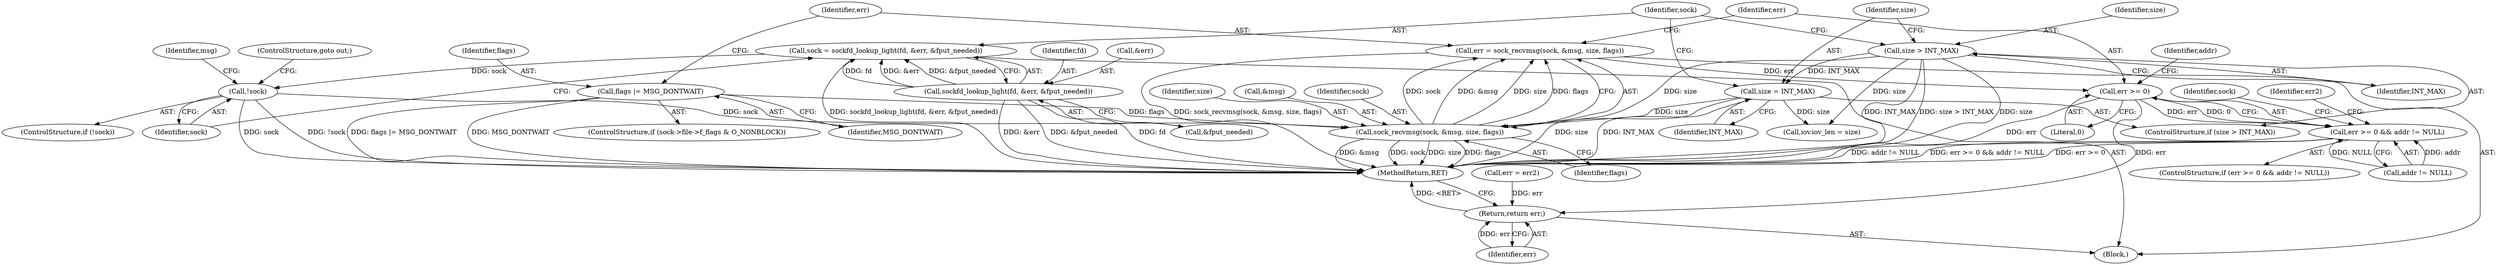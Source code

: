 digraph "0_linux_f3d3342602f8bcbf37d7c46641cb9bca7618eb1c_30@API" {
"1000197" [label="(Call,err = sock_recvmsg(sock, &msg, size, flags))"];
"1000199" [label="(Call,sock_recvmsg(sock, &msg, size, flags))"];
"1000138" [label="(Call,!sock)"];
"1000129" [label="(Call,sock = sockfd_lookup_light(fd, &err, &fput_needed))"];
"1000131" [label="(Call,sockfd_lookup_light(fd, &err, &fput_needed))"];
"1000126" [label="(Call,size = INT_MAX)"];
"1000123" [label="(Call,size > INT_MAX)"];
"1000194" [label="(Call,flags |= MSG_DONTWAIT)"];
"1000207" [label="(Call,err >= 0)"];
"1000206" [label="(Call,err >= 0 && addr != NULL)"];
"1000237" [label="(Return,return err;)"];
"1000123" [label="(Call,size > INT_MAX)"];
"1000131" [label="(Call,sockfd_lookup_light(fd, &err, &fput_needed))"];
"1000233" [label="(Identifier,sock)"];
"1000137" [label="(ControlStructure,if (!sock))"];
"1000237" [label="(Return,return err;)"];
"1000203" [label="(Identifier,size)"];
"1000143" [label="(Identifier,msg)"];
"1000204" [label="(Identifier,flags)"];
"1000201" [label="(Call,&msg)"];
"1000210" [label="(Call,addr != NULL)"];
"1000198" [label="(Identifier,err)"];
"1000194" [label="(Call,flags |= MSG_DONTWAIT)"];
"1000140" [label="(ControlStructure,goto out;)"];
"1000130" [label="(Identifier,sock)"];
"1000162" [label="(Call,iov.iov_len = size)"];
"1000125" [label="(Identifier,INT_MAX)"];
"1000132" [label="(Identifier,fd)"];
"1000239" [label="(MethodReturn,RET)"];
"1000195" [label="(Identifier,flags)"];
"1000127" [label="(Identifier,size)"];
"1000128" [label="(Identifier,INT_MAX)"];
"1000206" [label="(Call,err >= 0 && addr != NULL)"];
"1000126" [label="(Call,size = INT_MAX)"];
"1000135" [label="(Call,&fput_needed)"];
"1000114" [label="(Block,)"];
"1000196" [label="(Identifier,MSG_DONTWAIT)"];
"1000209" [label="(Literal,0)"];
"1000200" [label="(Identifier,sock)"];
"1000122" [label="(ControlStructure,if (size > INT_MAX))"];
"1000139" [label="(Identifier,sock)"];
"1000133" [label="(Call,&err)"];
"1000238" [label="(Identifier,err)"];
"1000228" [label="(Call,err = err2)"];
"1000186" [label="(ControlStructure,if (sock->file->f_flags & O_NONBLOCK))"];
"1000211" [label="(Identifier,addr)"];
"1000215" [label="(Identifier,err2)"];
"1000205" [label="(ControlStructure,if (err >= 0 && addr != NULL))"];
"1000208" [label="(Identifier,err)"];
"1000199" [label="(Call,sock_recvmsg(sock, &msg, size, flags))"];
"1000197" [label="(Call,err = sock_recvmsg(sock, &msg, size, flags))"];
"1000207" [label="(Call,err >= 0)"];
"1000129" [label="(Call,sock = sockfd_lookup_light(fd, &err, &fput_needed))"];
"1000138" [label="(Call,!sock)"];
"1000124" [label="(Identifier,size)"];
"1000197" -> "1000114"  [label="AST: "];
"1000197" -> "1000199"  [label="CFG: "];
"1000198" -> "1000197"  [label="AST: "];
"1000199" -> "1000197"  [label="AST: "];
"1000208" -> "1000197"  [label="CFG: "];
"1000197" -> "1000239"  [label="DDG: sock_recvmsg(sock, &msg, size, flags)"];
"1000199" -> "1000197"  [label="DDG: sock"];
"1000199" -> "1000197"  [label="DDG: &msg"];
"1000199" -> "1000197"  [label="DDG: size"];
"1000199" -> "1000197"  [label="DDG: flags"];
"1000197" -> "1000207"  [label="DDG: err"];
"1000199" -> "1000204"  [label="CFG: "];
"1000200" -> "1000199"  [label="AST: "];
"1000201" -> "1000199"  [label="AST: "];
"1000203" -> "1000199"  [label="AST: "];
"1000204" -> "1000199"  [label="AST: "];
"1000199" -> "1000239"  [label="DDG: &msg"];
"1000199" -> "1000239"  [label="DDG: sock"];
"1000199" -> "1000239"  [label="DDG: size"];
"1000199" -> "1000239"  [label="DDG: flags"];
"1000138" -> "1000199"  [label="DDG: sock"];
"1000126" -> "1000199"  [label="DDG: size"];
"1000123" -> "1000199"  [label="DDG: size"];
"1000194" -> "1000199"  [label="DDG: flags"];
"1000138" -> "1000137"  [label="AST: "];
"1000138" -> "1000139"  [label="CFG: "];
"1000139" -> "1000138"  [label="AST: "];
"1000140" -> "1000138"  [label="CFG: "];
"1000143" -> "1000138"  [label="CFG: "];
"1000138" -> "1000239"  [label="DDG: sock"];
"1000138" -> "1000239"  [label="DDG: !sock"];
"1000129" -> "1000138"  [label="DDG: sock"];
"1000129" -> "1000114"  [label="AST: "];
"1000129" -> "1000131"  [label="CFG: "];
"1000130" -> "1000129"  [label="AST: "];
"1000131" -> "1000129"  [label="AST: "];
"1000139" -> "1000129"  [label="CFG: "];
"1000129" -> "1000239"  [label="DDG: sockfd_lookup_light(fd, &err, &fput_needed)"];
"1000131" -> "1000129"  [label="DDG: fd"];
"1000131" -> "1000129"  [label="DDG: &err"];
"1000131" -> "1000129"  [label="DDG: &fput_needed"];
"1000131" -> "1000135"  [label="CFG: "];
"1000132" -> "1000131"  [label="AST: "];
"1000133" -> "1000131"  [label="AST: "];
"1000135" -> "1000131"  [label="AST: "];
"1000131" -> "1000239"  [label="DDG: fd"];
"1000131" -> "1000239"  [label="DDG: &err"];
"1000131" -> "1000239"  [label="DDG: &fput_needed"];
"1000126" -> "1000122"  [label="AST: "];
"1000126" -> "1000128"  [label="CFG: "];
"1000127" -> "1000126"  [label="AST: "];
"1000128" -> "1000126"  [label="AST: "];
"1000130" -> "1000126"  [label="CFG: "];
"1000126" -> "1000239"  [label="DDG: size"];
"1000126" -> "1000239"  [label="DDG: INT_MAX"];
"1000123" -> "1000126"  [label="DDG: INT_MAX"];
"1000126" -> "1000162"  [label="DDG: size"];
"1000123" -> "1000122"  [label="AST: "];
"1000123" -> "1000125"  [label="CFG: "];
"1000124" -> "1000123"  [label="AST: "];
"1000125" -> "1000123"  [label="AST: "];
"1000127" -> "1000123"  [label="CFG: "];
"1000130" -> "1000123"  [label="CFG: "];
"1000123" -> "1000239"  [label="DDG: INT_MAX"];
"1000123" -> "1000239"  [label="DDG: size > INT_MAX"];
"1000123" -> "1000239"  [label="DDG: size"];
"1000123" -> "1000162"  [label="DDG: size"];
"1000194" -> "1000186"  [label="AST: "];
"1000194" -> "1000196"  [label="CFG: "];
"1000195" -> "1000194"  [label="AST: "];
"1000196" -> "1000194"  [label="AST: "];
"1000198" -> "1000194"  [label="CFG: "];
"1000194" -> "1000239"  [label="DDG: flags |= MSG_DONTWAIT"];
"1000194" -> "1000239"  [label="DDG: MSG_DONTWAIT"];
"1000207" -> "1000206"  [label="AST: "];
"1000207" -> "1000209"  [label="CFG: "];
"1000208" -> "1000207"  [label="AST: "];
"1000209" -> "1000207"  [label="AST: "];
"1000211" -> "1000207"  [label="CFG: "];
"1000206" -> "1000207"  [label="CFG: "];
"1000207" -> "1000239"  [label="DDG: err"];
"1000207" -> "1000206"  [label="DDG: err"];
"1000207" -> "1000206"  [label="DDG: 0"];
"1000207" -> "1000237"  [label="DDG: err"];
"1000206" -> "1000205"  [label="AST: "];
"1000206" -> "1000210"  [label="CFG: "];
"1000210" -> "1000206"  [label="AST: "];
"1000215" -> "1000206"  [label="CFG: "];
"1000233" -> "1000206"  [label="CFG: "];
"1000206" -> "1000239"  [label="DDG: addr != NULL"];
"1000206" -> "1000239"  [label="DDG: err >= 0 && addr != NULL"];
"1000206" -> "1000239"  [label="DDG: err >= 0"];
"1000210" -> "1000206"  [label="DDG: addr"];
"1000210" -> "1000206"  [label="DDG: NULL"];
"1000237" -> "1000114"  [label="AST: "];
"1000237" -> "1000238"  [label="CFG: "];
"1000238" -> "1000237"  [label="AST: "];
"1000239" -> "1000237"  [label="CFG: "];
"1000237" -> "1000239"  [label="DDG: <RET>"];
"1000238" -> "1000237"  [label="DDG: err"];
"1000228" -> "1000237"  [label="DDG: err"];
}
